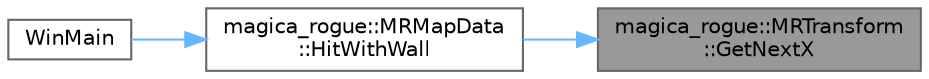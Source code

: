 digraph "magica_rogue::MRTransform::GetNextX"
{
 // LATEX_PDF_SIZE
  bgcolor="transparent";
  edge [fontname=Helvetica,fontsize=10,labelfontname=Helvetica,labelfontsize=10];
  node [fontname=Helvetica,fontsize=10,shape=box,height=0.2,width=0.4];
  rankdir="RL";
  Node1 [id="Node000001",label="magica_rogue::MRTransform\l::GetNextX",height=0.2,width=0.4,color="gray40", fillcolor="grey60", style="filled", fontcolor="black",tooltip="次のフレームのX座標を取得"];
  Node1 -> Node2 [id="edge3_Node000001_Node000002",dir="back",color="steelblue1",style="solid",tooltip=" "];
  Node2 [id="Node000002",label="magica_rogue::MRMapData\l::HitWithWall",height=0.2,width=0.4,color="grey40", fillcolor="white", style="filled",URL="$classmagica__rogue_1_1_m_r_map_data.html#a88148553633fb3e51266a609e6ad7e28",tooltip="壁と物体の衝突を処理する"];
  Node2 -> Node3 [id="edge4_Node000002_Node000003",dir="back",color="steelblue1",style="solid",tooltip=" "];
  Node3 [id="Node000003",label="WinMain",height=0.2,width=0.4,color="grey40", fillcolor="white", style="filled",URL="$main_8cpp.html#aa9f5bde5a38da1ef0ae63e9a5a567411",tooltip=" "];
}
